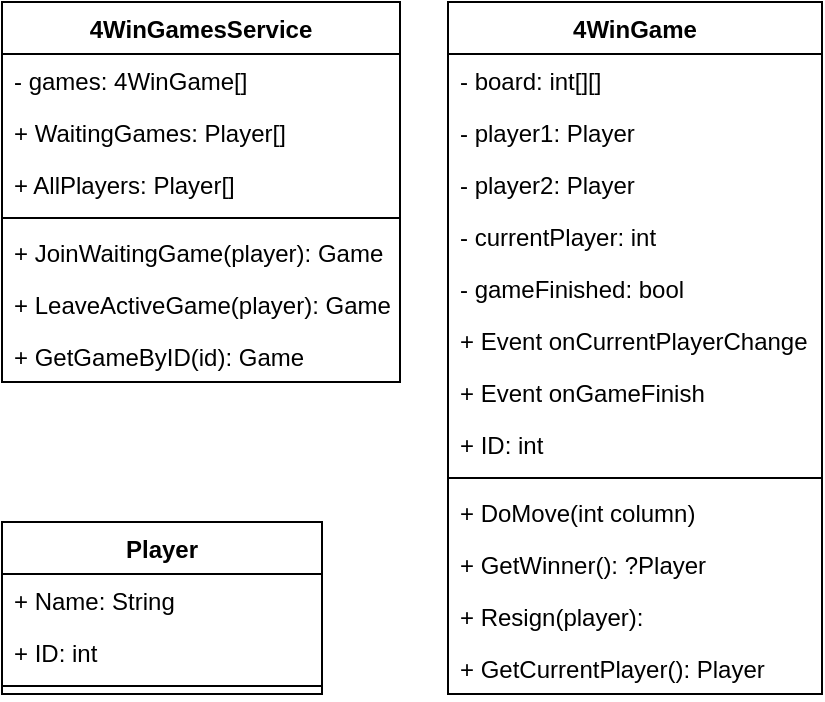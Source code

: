 <mxfile version="20.8.20" type="device" pages="2"><diagram name="BusinessLogic" id="xEuk_nnZahGpWODqEh9R"><mxGraphModel dx="750" dy="374" grid="0" gridSize="10" guides="1" tooltips="1" connect="1" arrows="1" fold="1" page="1" pageScale="1" pageWidth="827" pageHeight="1169" math="0" shadow="0"><root><mxCell id="0"/><mxCell id="1" parent="0"/><mxCell id="ZO71hlHQCYvlQoj8tHCi-2" value="4WinGame" style="swimlane;fontStyle=1;align=center;verticalAlign=top;childLayout=stackLayout;horizontal=1;startSize=26;horizontalStack=0;resizeParent=1;resizeParentMax=0;resizeLast=0;collapsible=1;marginBottom=0;" vertex="1" parent="1"><mxGeometry x="337" y="201" width="187" height="346" as="geometry"/></mxCell><mxCell id="ZO71hlHQCYvlQoj8tHCi-3" value="- board: int[][]&#10;" style="text;strokeColor=none;fillColor=none;align=left;verticalAlign=top;spacingLeft=4;spacingRight=4;overflow=hidden;rotatable=0;points=[[0,0.5],[1,0.5]];portConstraint=eastwest;" vertex="1" parent="ZO71hlHQCYvlQoj8tHCi-2"><mxGeometry y="26" width="187" height="26" as="geometry"/></mxCell><mxCell id="R7RYP2Npl2EoFmBEZ-nF-13" value="- player1: Player" style="text;strokeColor=none;fillColor=none;align=left;verticalAlign=top;spacingLeft=4;spacingRight=4;overflow=hidden;rotatable=0;points=[[0,0.5],[1,0.5]];portConstraint=eastwest;" vertex="1" parent="ZO71hlHQCYvlQoj8tHCi-2"><mxGeometry y="52" width="187" height="26" as="geometry"/></mxCell><mxCell id="R7RYP2Npl2EoFmBEZ-nF-14" value="- player2: Player" style="text;strokeColor=none;fillColor=none;align=left;verticalAlign=top;spacingLeft=4;spacingRight=4;overflow=hidden;rotatable=0;points=[[0,0.5],[1,0.5]];portConstraint=eastwest;" vertex="1" parent="ZO71hlHQCYvlQoj8tHCi-2"><mxGeometry y="78" width="187" height="26" as="geometry"/></mxCell><mxCell id="R7RYP2Npl2EoFmBEZ-nF-15" value="- currentPlayer: int" style="text;strokeColor=none;fillColor=none;align=left;verticalAlign=top;spacingLeft=4;spacingRight=4;overflow=hidden;rotatable=0;points=[[0,0.5],[1,0.5]];portConstraint=eastwest;" vertex="1" parent="ZO71hlHQCYvlQoj8tHCi-2"><mxGeometry y="104" width="187" height="26" as="geometry"/></mxCell><mxCell id="R7RYP2Npl2EoFmBEZ-nF-17" value="- gameFinished: bool" style="text;strokeColor=none;fillColor=none;align=left;verticalAlign=top;spacingLeft=4;spacingRight=4;overflow=hidden;rotatable=0;points=[[0,0.5],[1,0.5]];portConstraint=eastwest;" vertex="1" parent="ZO71hlHQCYvlQoj8tHCi-2"><mxGeometry y="130" width="187" height="26" as="geometry"/></mxCell><mxCell id="R7RYP2Npl2EoFmBEZ-nF-42" value="+ Event onCurrentPlayerChange" style="text;strokeColor=none;fillColor=none;align=left;verticalAlign=top;spacingLeft=4;spacingRight=4;overflow=hidden;rotatable=0;points=[[0,0.5],[1,0.5]];portConstraint=eastwest;" vertex="1" parent="ZO71hlHQCYvlQoj8tHCi-2"><mxGeometry y="156" width="187" height="26" as="geometry"/></mxCell><mxCell id="R7RYP2Npl2EoFmBEZ-nF-38" value="+ Event onGameFinish" style="text;strokeColor=none;fillColor=none;align=left;verticalAlign=top;spacingLeft=4;spacingRight=4;overflow=hidden;rotatable=0;points=[[0,0.5],[1,0.5]];portConstraint=eastwest;" vertex="1" parent="ZO71hlHQCYvlQoj8tHCi-2"><mxGeometry y="182" width="187" height="26" as="geometry"/></mxCell><mxCell id="R7RYP2Npl2EoFmBEZ-nF-39" value="+ ID: int" style="text;strokeColor=none;fillColor=none;align=left;verticalAlign=top;spacingLeft=4;spacingRight=4;overflow=hidden;rotatable=0;points=[[0,0.5],[1,0.5]];portConstraint=eastwest;" vertex="1" parent="ZO71hlHQCYvlQoj8tHCi-2"><mxGeometry y="208" width="187" height="26" as="geometry"/></mxCell><mxCell id="ZO71hlHQCYvlQoj8tHCi-4" value="" style="line;strokeWidth=1;fillColor=none;align=left;verticalAlign=middle;spacingTop=-1;spacingLeft=3;spacingRight=3;rotatable=0;labelPosition=right;points=[];portConstraint=eastwest;strokeColor=inherit;" vertex="1" parent="ZO71hlHQCYvlQoj8tHCi-2"><mxGeometry y="234" width="187" height="8" as="geometry"/></mxCell><mxCell id="ZO71hlHQCYvlQoj8tHCi-5" value="+ DoMove(int column)" style="text;strokeColor=none;fillColor=none;align=left;verticalAlign=top;spacingLeft=4;spacingRight=4;overflow=hidden;rotatable=0;points=[[0,0.5],[1,0.5]];portConstraint=eastwest;" vertex="1" parent="ZO71hlHQCYvlQoj8tHCi-2"><mxGeometry y="242" width="187" height="26" as="geometry"/></mxCell><mxCell id="R7RYP2Npl2EoFmBEZ-nF-16" value="+ GetWinner(): ?Player" style="text;strokeColor=none;fillColor=none;align=left;verticalAlign=top;spacingLeft=4;spacingRight=4;overflow=hidden;rotatable=0;points=[[0,0.5],[1,0.5]];portConstraint=eastwest;" vertex="1" parent="ZO71hlHQCYvlQoj8tHCi-2"><mxGeometry y="268" width="187" height="26" as="geometry"/></mxCell><mxCell id="R7RYP2Npl2EoFmBEZ-nF-36" value="+ Resign(player): " style="text;strokeColor=none;fillColor=none;align=left;verticalAlign=top;spacingLeft=4;spacingRight=4;overflow=hidden;rotatable=0;points=[[0,0.5],[1,0.5]];portConstraint=eastwest;" vertex="1" parent="ZO71hlHQCYvlQoj8tHCi-2"><mxGeometry y="294" width="187" height="26" as="geometry"/></mxCell><mxCell id="R7RYP2Npl2EoFmBEZ-nF-41" value="+ GetCurrentPlayer(): Player " style="text;strokeColor=none;fillColor=none;align=left;verticalAlign=top;spacingLeft=4;spacingRight=4;overflow=hidden;rotatable=0;points=[[0,0.5],[1,0.5]];portConstraint=eastwest;" vertex="1" parent="ZO71hlHQCYvlQoj8tHCi-2"><mxGeometry y="320" width="187" height="26" as="geometry"/></mxCell><mxCell id="R7RYP2Npl2EoFmBEZ-nF-18" value="4WinGamesService" style="swimlane;fontStyle=1;align=center;verticalAlign=top;childLayout=stackLayout;horizontal=1;startSize=26;horizontalStack=0;resizeParent=1;resizeParentMax=0;resizeLast=0;collapsible=1;marginBottom=0;" vertex="1" parent="1"><mxGeometry x="114" y="201" width="199" height="190" as="geometry"/></mxCell><mxCell id="R7RYP2Npl2EoFmBEZ-nF-19" value="- games: 4WinGame[]" style="text;strokeColor=none;fillColor=none;align=left;verticalAlign=top;spacingLeft=4;spacingRight=4;overflow=hidden;rotatable=0;points=[[0,0.5],[1,0.5]];portConstraint=eastwest;" vertex="1" parent="R7RYP2Npl2EoFmBEZ-nF-18"><mxGeometry y="26" width="199" height="26" as="geometry"/></mxCell><mxCell id="R7RYP2Npl2EoFmBEZ-nF-28" value="+ WaitingGames: Player[]" style="text;strokeColor=none;fillColor=none;align=left;verticalAlign=top;spacingLeft=4;spacingRight=4;overflow=hidden;rotatable=0;points=[[0,0.5],[1,0.5]];portConstraint=eastwest;" vertex="1" parent="R7RYP2Npl2EoFmBEZ-nF-18"><mxGeometry y="52" width="199" height="26" as="geometry"/></mxCell><mxCell id="R7RYP2Npl2EoFmBEZ-nF-33" value="+ AllPlayers: Player[]" style="text;strokeColor=none;fillColor=none;align=left;verticalAlign=top;spacingLeft=4;spacingRight=4;overflow=hidden;rotatable=0;points=[[0,0.5],[1,0.5]];portConstraint=eastwest;" vertex="1" parent="R7RYP2Npl2EoFmBEZ-nF-18"><mxGeometry y="78" width="199" height="26" as="geometry"/></mxCell><mxCell id="R7RYP2Npl2EoFmBEZ-nF-20" value="" style="line;strokeWidth=1;fillColor=none;align=left;verticalAlign=middle;spacingTop=-1;spacingLeft=3;spacingRight=3;rotatable=0;labelPosition=right;points=[];portConstraint=eastwest;strokeColor=inherit;" vertex="1" parent="R7RYP2Npl2EoFmBEZ-nF-18"><mxGeometry y="104" width="199" height="8" as="geometry"/></mxCell><mxCell id="R7RYP2Npl2EoFmBEZ-nF-29" value="+ JoinWaitingGame(player): Game" style="text;strokeColor=none;fillColor=none;align=left;verticalAlign=top;spacingLeft=4;spacingRight=4;overflow=hidden;rotatable=0;points=[[0,0.5],[1,0.5]];portConstraint=eastwest;" vertex="1" parent="R7RYP2Npl2EoFmBEZ-nF-18"><mxGeometry y="112" width="199" height="26" as="geometry"/></mxCell><mxCell id="R7RYP2Npl2EoFmBEZ-nF-37" value="+ LeaveActiveGame(player): Game" style="text;strokeColor=none;fillColor=none;align=left;verticalAlign=top;spacingLeft=4;spacingRight=4;overflow=hidden;rotatable=0;points=[[0,0.5],[1,0.5]];portConstraint=eastwest;" vertex="1" parent="R7RYP2Npl2EoFmBEZ-nF-18"><mxGeometry y="138" width="199" height="26" as="geometry"/></mxCell><mxCell id="R7RYP2Npl2EoFmBEZ-nF-40" value="+ GetGameByID(id): Game" style="text;strokeColor=none;fillColor=none;align=left;verticalAlign=top;spacingLeft=4;spacingRight=4;overflow=hidden;rotatable=0;points=[[0,0.5],[1,0.5]];portConstraint=eastwest;" vertex="1" parent="R7RYP2Npl2EoFmBEZ-nF-18"><mxGeometry y="164" width="199" height="26" as="geometry"/></mxCell><mxCell id="R7RYP2Npl2EoFmBEZ-nF-24" value="Player" style="swimlane;fontStyle=1;align=center;verticalAlign=top;childLayout=stackLayout;horizontal=1;startSize=26;horizontalStack=0;resizeParent=1;resizeParentMax=0;resizeLast=0;collapsible=1;marginBottom=0;" vertex="1" parent="1"><mxGeometry x="114" y="461" width="160" height="86" as="geometry"/></mxCell><mxCell id="R7RYP2Npl2EoFmBEZ-nF-25" value="+ Name: String" style="text;strokeColor=none;fillColor=none;align=left;verticalAlign=top;spacingLeft=4;spacingRight=4;overflow=hidden;rotatable=0;points=[[0,0.5],[1,0.5]];portConstraint=eastwest;" vertex="1" parent="R7RYP2Npl2EoFmBEZ-nF-24"><mxGeometry y="26" width="160" height="26" as="geometry"/></mxCell><mxCell id="R7RYP2Npl2EoFmBEZ-nF-26" value="+ ID: int" style="text;strokeColor=none;fillColor=none;align=left;verticalAlign=top;spacingLeft=4;spacingRight=4;overflow=hidden;rotatable=0;points=[[0,0.5],[1,0.5]];portConstraint=eastwest;" vertex="1" parent="R7RYP2Npl2EoFmBEZ-nF-24"><mxGeometry y="52" width="160" height="26" as="geometry"/></mxCell><mxCell id="R7RYP2Npl2EoFmBEZ-nF-27" value="" style="line;strokeWidth=1;fillColor=none;align=left;verticalAlign=middle;spacingTop=-1;spacingLeft=3;spacingRight=3;rotatable=0;labelPosition=right;points=[];portConstraint=eastwest;strokeColor=inherit;" vertex="1" parent="R7RYP2Npl2EoFmBEZ-nF-24"><mxGeometry y="78" width="160" height="8" as="geometry"/></mxCell></root></mxGraphModel></diagram><diagram id="lG6ieN3zVbMhWTxE5awZ" name="BusinessLogic.Contracts"><mxGraphModel dx="1050" dy="581" grid="1" gridSize="10" guides="1" tooltips="1" connect="1" arrows="1" fold="1" page="1" pageScale="1" pageWidth="827" pageHeight="1169" math="0" shadow="0"><root><mxCell id="0"/><mxCell id="1" parent="0"/><mxCell id="lS_pSCK8vNHkS313RHs1-1" value="Classname" style="swimlane;fontStyle=1;align=center;verticalAlign=top;childLayout=stackLayout;horizontal=1;startSize=26;horizontalStack=0;resizeParent=1;resizeParentMax=0;resizeLast=0;collapsible=1;marginBottom=0;" vertex="1" parent="1"><mxGeometry x="330" y="250" width="160" height="86" as="geometry"/></mxCell><mxCell id="lS_pSCK8vNHkS313RHs1-2" value="+ field: type" style="text;strokeColor=none;fillColor=none;align=left;verticalAlign=top;spacingLeft=4;spacingRight=4;overflow=hidden;rotatable=0;points=[[0,0.5],[1,0.5]];portConstraint=eastwest;" vertex="1" parent="lS_pSCK8vNHkS313RHs1-1"><mxGeometry y="26" width="160" height="26" as="geometry"/></mxCell><mxCell id="lS_pSCK8vNHkS313RHs1-3" value="" style="line;strokeWidth=1;fillColor=none;align=left;verticalAlign=middle;spacingTop=-1;spacingLeft=3;spacingRight=3;rotatable=0;labelPosition=right;points=[];portConstraint=eastwest;strokeColor=inherit;" vertex="1" parent="lS_pSCK8vNHkS313RHs1-1"><mxGeometry y="52" width="160" height="8" as="geometry"/></mxCell><mxCell id="lS_pSCK8vNHkS313RHs1-4" value="+ method(type): type" style="text;strokeColor=none;fillColor=none;align=left;verticalAlign=top;spacingLeft=4;spacingRight=4;overflow=hidden;rotatable=0;points=[[0,0.5],[1,0.5]];portConstraint=eastwest;" vertex="1" parent="lS_pSCK8vNHkS313RHs1-1"><mxGeometry y="60" width="160" height="26" as="geometry"/></mxCell></root></mxGraphModel></diagram></mxfile>